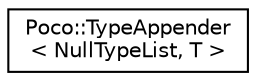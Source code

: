 digraph "Graphical Class Hierarchy"
{
 // LATEX_PDF_SIZE
  edge [fontname="Helvetica",fontsize="10",labelfontname="Helvetica",labelfontsize="10"];
  node [fontname="Helvetica",fontsize="10",shape=record];
  rankdir="LR";
  Node0 [label="Poco::TypeAppender\l\< NullTypeList, T \>",height=0.2,width=0.4,color="black", fillcolor="white", style="filled",URL="$structPoco_1_1TypeAppender_3_01NullTypeList_00_01T_01_4.html",tooltip=" "];
}
